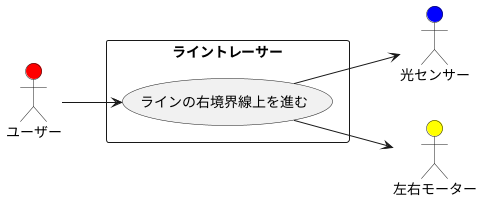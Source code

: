 @startuml 演習
left to right direction
actor ユーザー #Red
actor 光センサー #Blue
actor 左右モーター #Yellow
rectangle ライントレーサー {
usecase ラインの右境界線上を進む
}
ユーザー --> ラインの右境界線上を進む
ラインの右境界線上を進む --> 光センサー
ラインの右境界線上を進む --> 左右モーター
@enduml